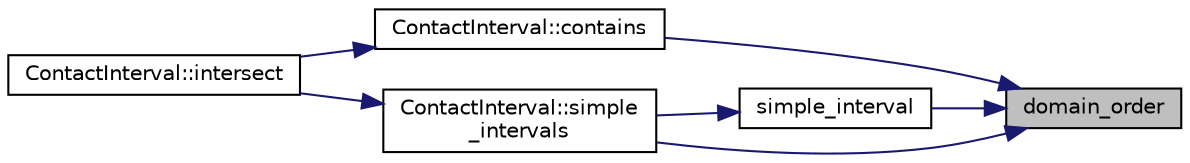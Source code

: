digraph "domain_order"
{
 // LATEX_PDF_SIZE
  edge [fontname="Helvetica",fontsize="10",labelfontname="Helvetica",labelfontsize="10"];
  node [fontname="Helvetica",fontsize="10",shape=record];
  rankdir="RL";
  Node1 [label="domain_order",height=0.2,width=0.4,color="black", fillcolor="grey75", style="filled", fontcolor="black",tooltip=" "];
  Node1 -> Node2 [dir="back",color="midnightblue",fontsize="10",style="solid",fontname="Helvetica"];
  Node2 [label="ContactInterval::contains",height=0.2,width=0.4,color="black", fillcolor="white", style="filled",URL="$db/dc7/class_contact_interval.html#ae292421ddf64010db43bdcddf61897c3",tooltip=" "];
  Node2 -> Node3 [dir="back",color="midnightblue",fontsize="10",style="solid",fontname="Helvetica"];
  Node3 [label="ContactInterval::intersect",height=0.2,width=0.4,color="black", fillcolor="white", style="filled",URL="$db/dc7/class_contact_interval.html#a13775e6952a50fe37e577e29d6bc08a5",tooltip=" "];
  Node1 -> Node4 [dir="back",color="midnightblue",fontsize="10",style="solid",fontname="Helvetica"];
  Node4 [label="simple_interval",height=0.2,width=0.4,color="black", fillcolor="white", style="filled",URL="$d6/d39/cs_8_c.html#a289685842ca27c2f7341e0079ea456c2",tooltip=" "];
  Node4 -> Node5 [dir="back",color="midnightblue",fontsize="10",style="solid",fontname="Helvetica"];
  Node5 [label="ContactInterval::simple\l_intervals",height=0.2,width=0.4,color="black", fillcolor="white", style="filled",URL="$db/dc7/class_contact_interval.html#ad6748c3c88491fc8250f7e83bdc37067",tooltip=" "];
  Node5 -> Node3 [dir="back",color="midnightblue",fontsize="10",style="solid",fontname="Helvetica"];
  Node1 -> Node5 [dir="back",color="midnightblue",fontsize="10",style="solid",fontname="Helvetica"];
}

